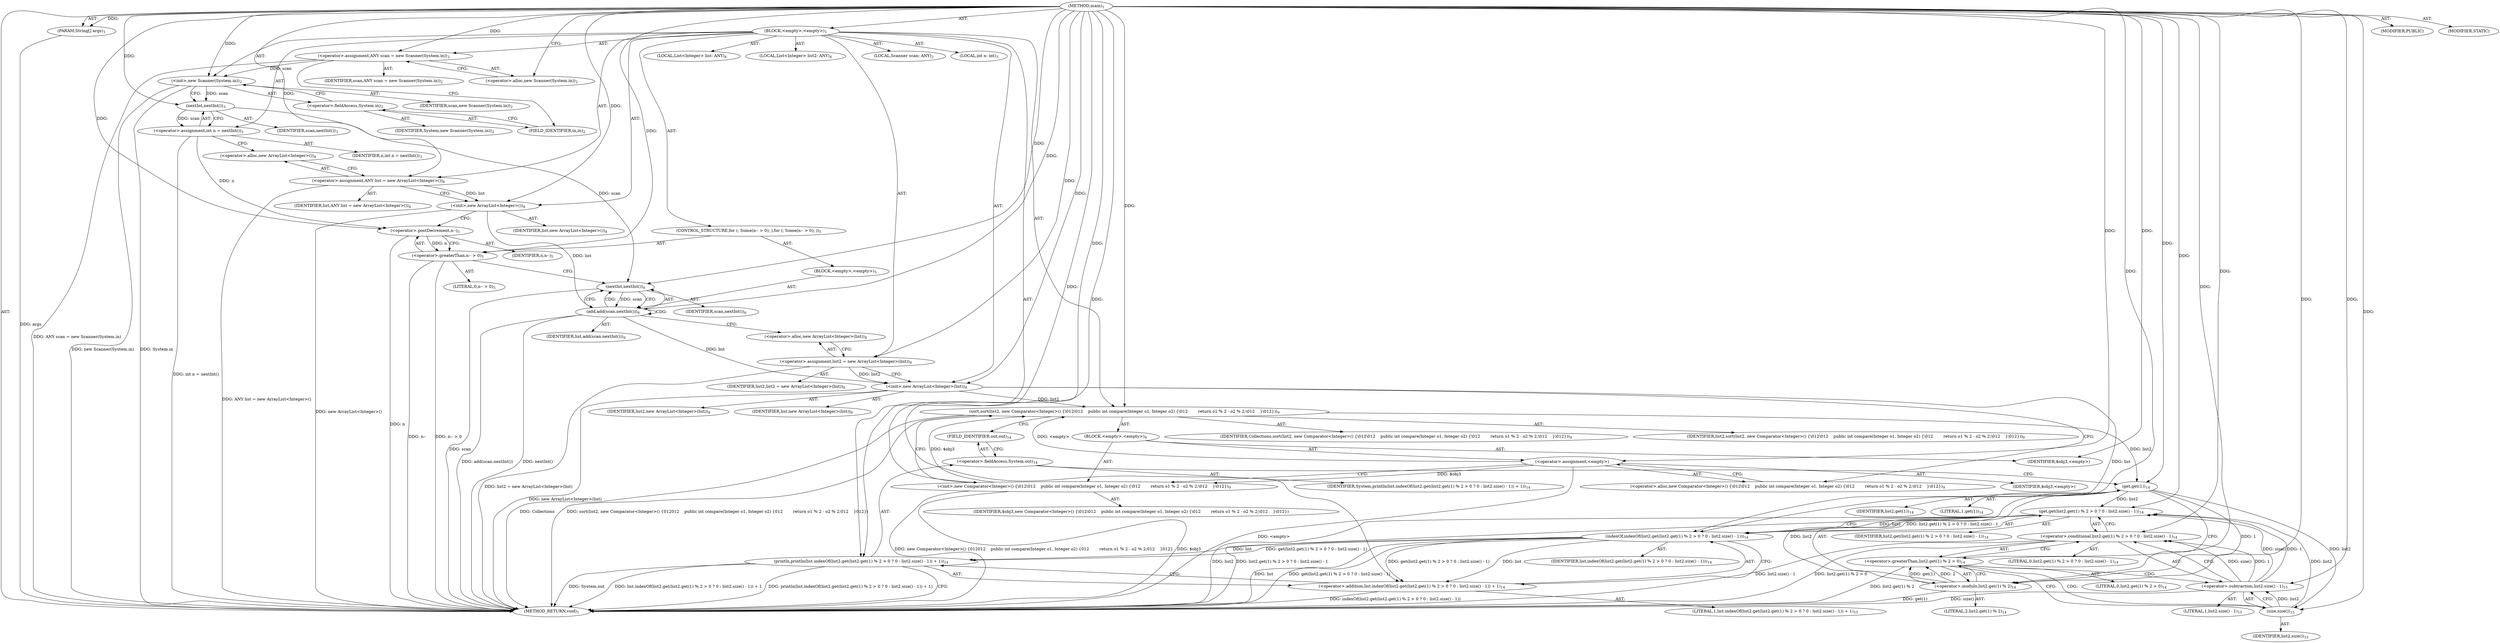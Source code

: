digraph "main" {  
"23" [label = <(METHOD,main)<SUB>1</SUB>> ]
"24" [label = <(PARAM,String[] args)<SUB>1</SUB>> ]
"25" [label = <(BLOCK,&lt;empty&gt;,&lt;empty&gt;)<SUB>1</SUB>> ]
"4" [label = <(LOCAL,Scanner scan: ANY)<SUB>2</SUB>> ]
"26" [label = <(&lt;operator&gt;.assignment,ANY scan = new Scanner(System.in))<SUB>2</SUB>> ]
"27" [label = <(IDENTIFIER,scan,ANY scan = new Scanner(System.in))<SUB>2</SUB>> ]
"28" [label = <(&lt;operator&gt;.alloc,new Scanner(System.in))<SUB>2</SUB>> ]
"29" [label = <(&lt;init&gt;,new Scanner(System.in))<SUB>2</SUB>> ]
"3" [label = <(IDENTIFIER,scan,new Scanner(System.in))<SUB>2</SUB>> ]
"30" [label = <(&lt;operator&gt;.fieldAccess,System.in)<SUB>2</SUB>> ]
"31" [label = <(IDENTIFIER,System,new Scanner(System.in))<SUB>2</SUB>> ]
"32" [label = <(FIELD_IDENTIFIER,in,in)<SUB>2</SUB>> ]
"33" [label = <(LOCAL,int n: int)<SUB>3</SUB>> ]
"34" [label = <(&lt;operator&gt;.assignment,int n = nextInt())<SUB>3</SUB>> ]
"35" [label = <(IDENTIFIER,n,int n = nextInt())<SUB>3</SUB>> ]
"36" [label = <(nextInt,nextInt())<SUB>3</SUB>> ]
"37" [label = <(IDENTIFIER,scan,nextInt())<SUB>3</SUB>> ]
"6" [label = <(LOCAL,List&lt;Integer&gt; list: ANY)<SUB>4</SUB>> ]
"8" [label = <(LOCAL,List&lt;Integer&gt; list2: ANY)<SUB>4</SUB>> ]
"38" [label = <(&lt;operator&gt;.assignment,ANY list = new ArrayList&lt;Integer&gt;())<SUB>4</SUB>> ]
"39" [label = <(IDENTIFIER,list,ANY list = new ArrayList&lt;Integer&gt;())<SUB>4</SUB>> ]
"40" [label = <(&lt;operator&gt;.alloc,new ArrayList&lt;Integer&gt;())<SUB>4</SUB>> ]
"41" [label = <(&lt;init&gt;,new ArrayList&lt;Integer&gt;())<SUB>4</SUB>> ]
"5" [label = <(IDENTIFIER,list,new ArrayList&lt;Integer&gt;())<SUB>4</SUB>> ]
"42" [label = <(CONTROL_STRUCTURE,for (; Some(n-- &gt; 0); ),for (; Some(n-- &gt; 0); ))<SUB>5</SUB>> ]
"43" [label = <(&lt;operator&gt;.greaterThan,n-- &gt; 0)<SUB>5</SUB>> ]
"44" [label = <(&lt;operator&gt;.postDecrement,n--)<SUB>5</SUB>> ]
"45" [label = <(IDENTIFIER,n,n--)<SUB>5</SUB>> ]
"46" [label = <(LITERAL,0,n-- &gt; 0)<SUB>5</SUB>> ]
"47" [label = <(BLOCK,&lt;empty&gt;,&lt;empty&gt;)<SUB>5</SUB>> ]
"48" [label = <(add,add(scan.nextInt()))<SUB>6</SUB>> ]
"49" [label = <(IDENTIFIER,list,add(scan.nextInt()))<SUB>6</SUB>> ]
"50" [label = <(nextInt,nextInt())<SUB>6</SUB>> ]
"51" [label = <(IDENTIFIER,scan,nextInt())<SUB>6</SUB>> ]
"52" [label = <(&lt;operator&gt;.assignment,list2 = new ArrayList&lt;Integer&gt;(list))<SUB>8</SUB>> ]
"53" [label = <(IDENTIFIER,list2,list2 = new ArrayList&lt;Integer&gt;(list))<SUB>8</SUB>> ]
"54" [label = <(&lt;operator&gt;.alloc,new ArrayList&lt;Integer&gt;(list))<SUB>8</SUB>> ]
"55" [label = <(&lt;init&gt;,new ArrayList&lt;Integer&gt;(list))<SUB>8</SUB>> ]
"7" [label = <(IDENTIFIER,list2,new ArrayList&lt;Integer&gt;(list))<SUB>8</SUB>> ]
"56" [label = <(IDENTIFIER,list,new ArrayList&lt;Integer&gt;(list))<SUB>8</SUB>> ]
"57" [label = <(sort,sort(list2, new Comparator&lt;Integer&gt;() {\012\012    public int compare(Integer o1, Integer o2) {\012        return o1 % 2 - o2 % 2;\012    }\012}))<SUB>9</SUB>> ]
"58" [label = <(IDENTIFIER,Collections,sort(list2, new Comparator&lt;Integer&gt;() {\012\012    public int compare(Integer o1, Integer o2) {\012        return o1 % 2 - o2 % 2;\012    }\012}))<SUB>9</SUB>> ]
"59" [label = <(IDENTIFIER,list2,sort(list2, new Comparator&lt;Integer&gt;() {\012\012    public int compare(Integer o1, Integer o2) {\012        return o1 % 2 - o2 % 2;\012    }\012}))<SUB>9</SUB>> ]
"60" [label = <(BLOCK,&lt;empty&gt;,&lt;empty&gt;)<SUB>9</SUB>> ]
"61" [label = <(&lt;operator&gt;.assignment,&lt;empty&gt;)> ]
"62" [label = <(IDENTIFIER,$obj3,&lt;empty&gt;)> ]
"63" [label = <(&lt;operator&gt;.alloc,new Comparator&lt;Integer&gt;() {\012\012    public int compare(Integer o1, Integer o2) {\012        return o1 % 2 - o2 % 2;\012    }\012})<SUB>9</SUB>> ]
"64" [label = <(&lt;init&gt;,new Comparator&lt;Integer&gt;() {\012\012    public int compare(Integer o1, Integer o2) {\012        return o1 % 2 - o2 % 2;\012    }\012})<SUB>9</SUB>> ]
"65" [label = <(IDENTIFIER,$obj3,new Comparator&lt;Integer&gt;() {\012\012    public int compare(Integer o1, Integer o2) {\012        return o1 % 2 - o2 % 2;\012    }\012})> ]
"66" [label = <(IDENTIFIER,$obj3,&lt;empty&gt;)> ]
"67" [label = <(println,println(list.indexOf(list2.get(list2.get(1) % 2 &gt; 0 ? 0 : list2.size() - 1)) + 1))<SUB>14</SUB>> ]
"68" [label = <(&lt;operator&gt;.fieldAccess,System.out)<SUB>14</SUB>> ]
"69" [label = <(IDENTIFIER,System,println(list.indexOf(list2.get(list2.get(1) % 2 &gt; 0 ? 0 : list2.size() - 1)) + 1))<SUB>14</SUB>> ]
"70" [label = <(FIELD_IDENTIFIER,out,out)<SUB>14</SUB>> ]
"71" [label = <(&lt;operator&gt;.addition,list.indexOf(list2.get(list2.get(1) % 2 &gt; 0 ? 0 : list2.size() - 1)) + 1)<SUB>14</SUB>> ]
"72" [label = <(indexOf,indexOf(list2.get(list2.get(1) % 2 &gt; 0 ? 0 : list2.size() - 1)))<SUB>14</SUB>> ]
"73" [label = <(IDENTIFIER,list,indexOf(list2.get(list2.get(1) % 2 &gt; 0 ? 0 : list2.size() - 1)))<SUB>14</SUB>> ]
"74" [label = <(get,get(list2.get(1) % 2 &gt; 0 ? 0 : list2.size() - 1))<SUB>14</SUB>> ]
"75" [label = <(IDENTIFIER,list2,get(list2.get(1) % 2 &gt; 0 ? 0 : list2.size() - 1))<SUB>14</SUB>> ]
"76" [label = <(&lt;operator&gt;.conditional,list2.get(1) % 2 &gt; 0 ? 0 : list2.size() - 1)<SUB>14</SUB>> ]
"77" [label = <(&lt;operator&gt;.greaterThan,list2.get(1) % 2 &gt; 0)<SUB>14</SUB>> ]
"78" [label = <(&lt;operator&gt;.modulo,list2.get(1) % 2)<SUB>14</SUB>> ]
"79" [label = <(get,get(1))<SUB>14</SUB>> ]
"80" [label = <(IDENTIFIER,list2,get(1))<SUB>14</SUB>> ]
"81" [label = <(LITERAL,1,get(1))<SUB>14</SUB>> ]
"82" [label = <(LITERAL,2,list2.get(1) % 2)<SUB>14</SUB>> ]
"83" [label = <(LITERAL,0,list2.get(1) % 2 &gt; 0)<SUB>14</SUB>> ]
"84" [label = <(LITERAL,0,list2.get(1) % 2 &gt; 0 ? 0 : list2.size() - 1)<SUB>14</SUB>> ]
"85" [label = <(&lt;operator&gt;.subtraction,list2.size() - 1)<SUB>15</SUB>> ]
"86" [label = <(size,size())<SUB>15</SUB>> ]
"87" [label = <(IDENTIFIER,list2,size())<SUB>15</SUB>> ]
"88" [label = <(LITERAL,1,list2.size() - 1)<SUB>15</SUB>> ]
"89" [label = <(LITERAL,1,list.indexOf(list2.get(list2.get(1) % 2 &gt; 0 ? 0 : list2.size() - 1)) + 1)<SUB>15</SUB>> ]
"90" [label = <(MODIFIER,PUBLIC)> ]
"91" [label = <(MODIFIER,STATIC)> ]
"92" [label = <(METHOD_RETURN,void)<SUB>1</SUB>> ]
  "23" -> "24"  [ label = "AST: "] 
  "23" -> "25"  [ label = "AST: "] 
  "23" -> "90"  [ label = "AST: "] 
  "23" -> "91"  [ label = "AST: "] 
  "23" -> "92"  [ label = "AST: "] 
  "25" -> "4"  [ label = "AST: "] 
  "25" -> "26"  [ label = "AST: "] 
  "25" -> "29"  [ label = "AST: "] 
  "25" -> "33"  [ label = "AST: "] 
  "25" -> "34"  [ label = "AST: "] 
  "25" -> "6"  [ label = "AST: "] 
  "25" -> "8"  [ label = "AST: "] 
  "25" -> "38"  [ label = "AST: "] 
  "25" -> "41"  [ label = "AST: "] 
  "25" -> "42"  [ label = "AST: "] 
  "25" -> "52"  [ label = "AST: "] 
  "25" -> "55"  [ label = "AST: "] 
  "25" -> "57"  [ label = "AST: "] 
  "25" -> "67"  [ label = "AST: "] 
  "26" -> "27"  [ label = "AST: "] 
  "26" -> "28"  [ label = "AST: "] 
  "29" -> "3"  [ label = "AST: "] 
  "29" -> "30"  [ label = "AST: "] 
  "30" -> "31"  [ label = "AST: "] 
  "30" -> "32"  [ label = "AST: "] 
  "34" -> "35"  [ label = "AST: "] 
  "34" -> "36"  [ label = "AST: "] 
  "36" -> "37"  [ label = "AST: "] 
  "38" -> "39"  [ label = "AST: "] 
  "38" -> "40"  [ label = "AST: "] 
  "41" -> "5"  [ label = "AST: "] 
  "42" -> "43"  [ label = "AST: "] 
  "42" -> "47"  [ label = "AST: "] 
  "43" -> "44"  [ label = "AST: "] 
  "43" -> "46"  [ label = "AST: "] 
  "44" -> "45"  [ label = "AST: "] 
  "47" -> "48"  [ label = "AST: "] 
  "48" -> "49"  [ label = "AST: "] 
  "48" -> "50"  [ label = "AST: "] 
  "50" -> "51"  [ label = "AST: "] 
  "52" -> "53"  [ label = "AST: "] 
  "52" -> "54"  [ label = "AST: "] 
  "55" -> "7"  [ label = "AST: "] 
  "55" -> "56"  [ label = "AST: "] 
  "57" -> "58"  [ label = "AST: "] 
  "57" -> "59"  [ label = "AST: "] 
  "57" -> "60"  [ label = "AST: "] 
  "60" -> "61"  [ label = "AST: "] 
  "60" -> "64"  [ label = "AST: "] 
  "60" -> "66"  [ label = "AST: "] 
  "61" -> "62"  [ label = "AST: "] 
  "61" -> "63"  [ label = "AST: "] 
  "64" -> "65"  [ label = "AST: "] 
  "67" -> "68"  [ label = "AST: "] 
  "67" -> "71"  [ label = "AST: "] 
  "68" -> "69"  [ label = "AST: "] 
  "68" -> "70"  [ label = "AST: "] 
  "71" -> "72"  [ label = "AST: "] 
  "71" -> "89"  [ label = "AST: "] 
  "72" -> "73"  [ label = "AST: "] 
  "72" -> "74"  [ label = "AST: "] 
  "74" -> "75"  [ label = "AST: "] 
  "74" -> "76"  [ label = "AST: "] 
  "76" -> "77"  [ label = "AST: "] 
  "76" -> "84"  [ label = "AST: "] 
  "76" -> "85"  [ label = "AST: "] 
  "77" -> "78"  [ label = "AST: "] 
  "77" -> "83"  [ label = "AST: "] 
  "78" -> "79"  [ label = "AST: "] 
  "78" -> "82"  [ label = "AST: "] 
  "79" -> "80"  [ label = "AST: "] 
  "79" -> "81"  [ label = "AST: "] 
  "85" -> "86"  [ label = "AST: "] 
  "85" -> "88"  [ label = "AST: "] 
  "86" -> "87"  [ label = "AST: "] 
  "26" -> "32"  [ label = "CFG: "] 
  "29" -> "36"  [ label = "CFG: "] 
  "34" -> "40"  [ label = "CFG: "] 
  "38" -> "41"  [ label = "CFG: "] 
  "41" -> "44"  [ label = "CFG: "] 
  "52" -> "55"  [ label = "CFG: "] 
  "55" -> "63"  [ label = "CFG: "] 
  "57" -> "70"  [ label = "CFG: "] 
  "67" -> "92"  [ label = "CFG: "] 
  "28" -> "26"  [ label = "CFG: "] 
  "30" -> "29"  [ label = "CFG: "] 
  "36" -> "34"  [ label = "CFG: "] 
  "40" -> "38"  [ label = "CFG: "] 
  "43" -> "50"  [ label = "CFG: "] 
  "54" -> "52"  [ label = "CFG: "] 
  "68" -> "79"  [ label = "CFG: "] 
  "71" -> "67"  [ label = "CFG: "] 
  "32" -> "30"  [ label = "CFG: "] 
  "44" -> "43"  [ label = "CFG: "] 
  "48" -> "50"  [ label = "CFG: "] 
  "48" -> "54"  [ label = "CFG: "] 
  "61" -> "64"  [ label = "CFG: "] 
  "64" -> "57"  [ label = "CFG: "] 
  "70" -> "68"  [ label = "CFG: "] 
  "72" -> "71"  [ label = "CFG: "] 
  "50" -> "48"  [ label = "CFG: "] 
  "63" -> "61"  [ label = "CFG: "] 
  "74" -> "72"  [ label = "CFG: "] 
  "76" -> "74"  [ label = "CFG: "] 
  "77" -> "76"  [ label = "CFG: "] 
  "77" -> "86"  [ label = "CFG: "] 
  "85" -> "76"  [ label = "CFG: "] 
  "78" -> "77"  [ label = "CFG: "] 
  "86" -> "85"  [ label = "CFG: "] 
  "79" -> "78"  [ label = "CFG: "] 
  "23" -> "28"  [ label = "CFG: "] 
  "24" -> "92"  [ label = "DDG: args"] 
  "26" -> "92"  [ label = "DDG: ANY scan = new Scanner(System.in)"] 
  "29" -> "92"  [ label = "DDG: System.in"] 
  "29" -> "92"  [ label = "DDG: new Scanner(System.in)"] 
  "34" -> "92"  [ label = "DDG: int n = nextInt()"] 
  "38" -> "92"  [ label = "DDG: ANY list = new ArrayList&lt;Integer&gt;()"] 
  "41" -> "92"  [ label = "DDG: new ArrayList&lt;Integer&gt;()"] 
  "44" -> "92"  [ label = "DDG: n"] 
  "43" -> "92"  [ label = "DDG: n--"] 
  "43" -> "92"  [ label = "DDG: n-- &gt; 0"] 
  "50" -> "92"  [ label = "DDG: scan"] 
  "48" -> "92"  [ label = "DDG: nextInt()"] 
  "48" -> "92"  [ label = "DDG: add(scan.nextInt())"] 
  "52" -> "92"  [ label = "DDG: list2 = new ArrayList&lt;Integer&gt;(list)"] 
  "55" -> "92"  [ label = "DDG: new ArrayList&lt;Integer&gt;(list)"] 
  "61" -> "92"  [ label = "DDG: &lt;empty&gt;"] 
  "64" -> "92"  [ label = "DDG: $obj3"] 
  "64" -> "92"  [ label = "DDG: new Comparator&lt;Integer&gt;() {\012\012    public int compare(Integer o1, Integer o2) {\012        return o1 % 2 - o2 % 2;\012    }\012}"] 
  "57" -> "92"  [ label = "DDG: sort(list2, new Comparator&lt;Integer&gt;() {\012\012    public int compare(Integer o1, Integer o2) {\012        return o1 % 2 - o2 % 2;\012    }\012})"] 
  "67" -> "92"  [ label = "DDG: System.out"] 
  "72" -> "92"  [ label = "DDG: list"] 
  "74" -> "92"  [ label = "DDG: list2"] 
  "78" -> "92"  [ label = "DDG: get(1)"] 
  "77" -> "92"  [ label = "DDG: list2.get(1) % 2"] 
  "76" -> "92"  [ label = "DDG: list2.get(1) % 2 &gt; 0"] 
  "85" -> "92"  [ label = "DDG: size()"] 
  "76" -> "92"  [ label = "DDG: list2.size() - 1"] 
  "74" -> "92"  [ label = "DDG: list2.get(1) % 2 &gt; 0 ? 0 : list2.size() - 1"] 
  "72" -> "92"  [ label = "DDG: get(list2.get(1) % 2 &gt; 0 ? 0 : list2.size() - 1)"] 
  "71" -> "92"  [ label = "DDG: indexOf(list2.get(list2.get(1) % 2 &gt; 0 ? 0 : list2.size() - 1))"] 
  "67" -> "92"  [ label = "DDG: list.indexOf(list2.get(list2.get(1) % 2 &gt; 0 ? 0 : list2.size() - 1)) + 1"] 
  "67" -> "92"  [ label = "DDG: println(list.indexOf(list2.get(list2.get(1) % 2 &gt; 0 ? 0 : list2.size() - 1)) + 1)"] 
  "57" -> "92"  [ label = "DDG: Collections"] 
  "23" -> "24"  [ label = "DDG: "] 
  "23" -> "26"  [ label = "DDG: "] 
  "36" -> "34"  [ label = "DDG: scan"] 
  "23" -> "38"  [ label = "DDG: "] 
  "23" -> "52"  [ label = "DDG: "] 
  "26" -> "29"  [ label = "DDG: scan"] 
  "23" -> "29"  [ label = "DDG: "] 
  "38" -> "41"  [ label = "DDG: list"] 
  "23" -> "41"  [ label = "DDG: "] 
  "52" -> "55"  [ label = "DDG: list2"] 
  "23" -> "55"  [ label = "DDG: "] 
  "48" -> "55"  [ label = "DDG: list"] 
  "23" -> "57"  [ label = "DDG: "] 
  "55" -> "57"  [ label = "DDG: list2"] 
  "61" -> "57"  [ label = "DDG: &lt;empty&gt;"] 
  "64" -> "57"  [ label = "DDG: $obj3"] 
  "72" -> "67"  [ label = "DDG: list"] 
  "72" -> "67"  [ label = "DDG: get(list2.get(1) % 2 &gt; 0 ? 0 : list2.size() - 1)"] 
  "23" -> "67"  [ label = "DDG: "] 
  "29" -> "36"  [ label = "DDG: scan"] 
  "23" -> "36"  [ label = "DDG: "] 
  "44" -> "43"  [ label = "DDG: n"] 
  "23" -> "43"  [ label = "DDG: "] 
  "23" -> "61"  [ label = "DDG: "] 
  "23" -> "66"  [ label = "DDG: "] 
  "72" -> "71"  [ label = "DDG: list"] 
  "72" -> "71"  [ label = "DDG: get(list2.get(1) % 2 &gt; 0 ? 0 : list2.size() - 1)"] 
  "23" -> "71"  [ label = "DDG: "] 
  "34" -> "44"  [ label = "DDG: n"] 
  "23" -> "44"  [ label = "DDG: "] 
  "41" -> "48"  [ label = "DDG: list"] 
  "23" -> "48"  [ label = "DDG: "] 
  "50" -> "48"  [ label = "DDG: scan"] 
  "61" -> "64"  [ label = "DDG: $obj3"] 
  "23" -> "64"  [ label = "DDG: "] 
  "55" -> "72"  [ label = "DDG: list"] 
  "23" -> "72"  [ label = "DDG: "] 
  "74" -> "72"  [ label = "DDG: list2"] 
  "74" -> "72"  [ label = "DDG: list2.get(1) % 2 &gt; 0 ? 0 : list2.size() - 1"] 
  "36" -> "50"  [ label = "DDG: scan"] 
  "23" -> "50"  [ label = "DDG: "] 
  "79" -> "74"  [ label = "DDG: list2"] 
  "86" -> "74"  [ label = "DDG: list2"] 
  "23" -> "74"  [ label = "DDG: "] 
  "85" -> "74"  [ label = "DDG: size()"] 
  "85" -> "74"  [ label = "DDG: 1"] 
  "23" -> "76"  [ label = "DDG: "] 
  "85" -> "76"  [ label = "DDG: size()"] 
  "85" -> "76"  [ label = "DDG: 1"] 
  "78" -> "77"  [ label = "DDG: get(1)"] 
  "78" -> "77"  [ label = "DDG: 2"] 
  "23" -> "77"  [ label = "DDG: "] 
  "86" -> "85"  [ label = "DDG: list2"] 
  "23" -> "85"  [ label = "DDG: "] 
  "79" -> "78"  [ label = "DDG: list2"] 
  "79" -> "78"  [ label = "DDG: 1"] 
  "23" -> "78"  [ label = "DDG: "] 
  "79" -> "86"  [ label = "DDG: list2"] 
  "23" -> "86"  [ label = "DDG: "] 
  "57" -> "79"  [ label = "DDG: list2"] 
  "23" -> "79"  [ label = "DDG: "] 
  "48" -> "48"  [ label = "CDG: "] 
  "48" -> "50"  [ label = "CDG: "] 
  "77" -> "85"  [ label = "CDG: "] 
  "77" -> "86"  [ label = "CDG: "] 
}
